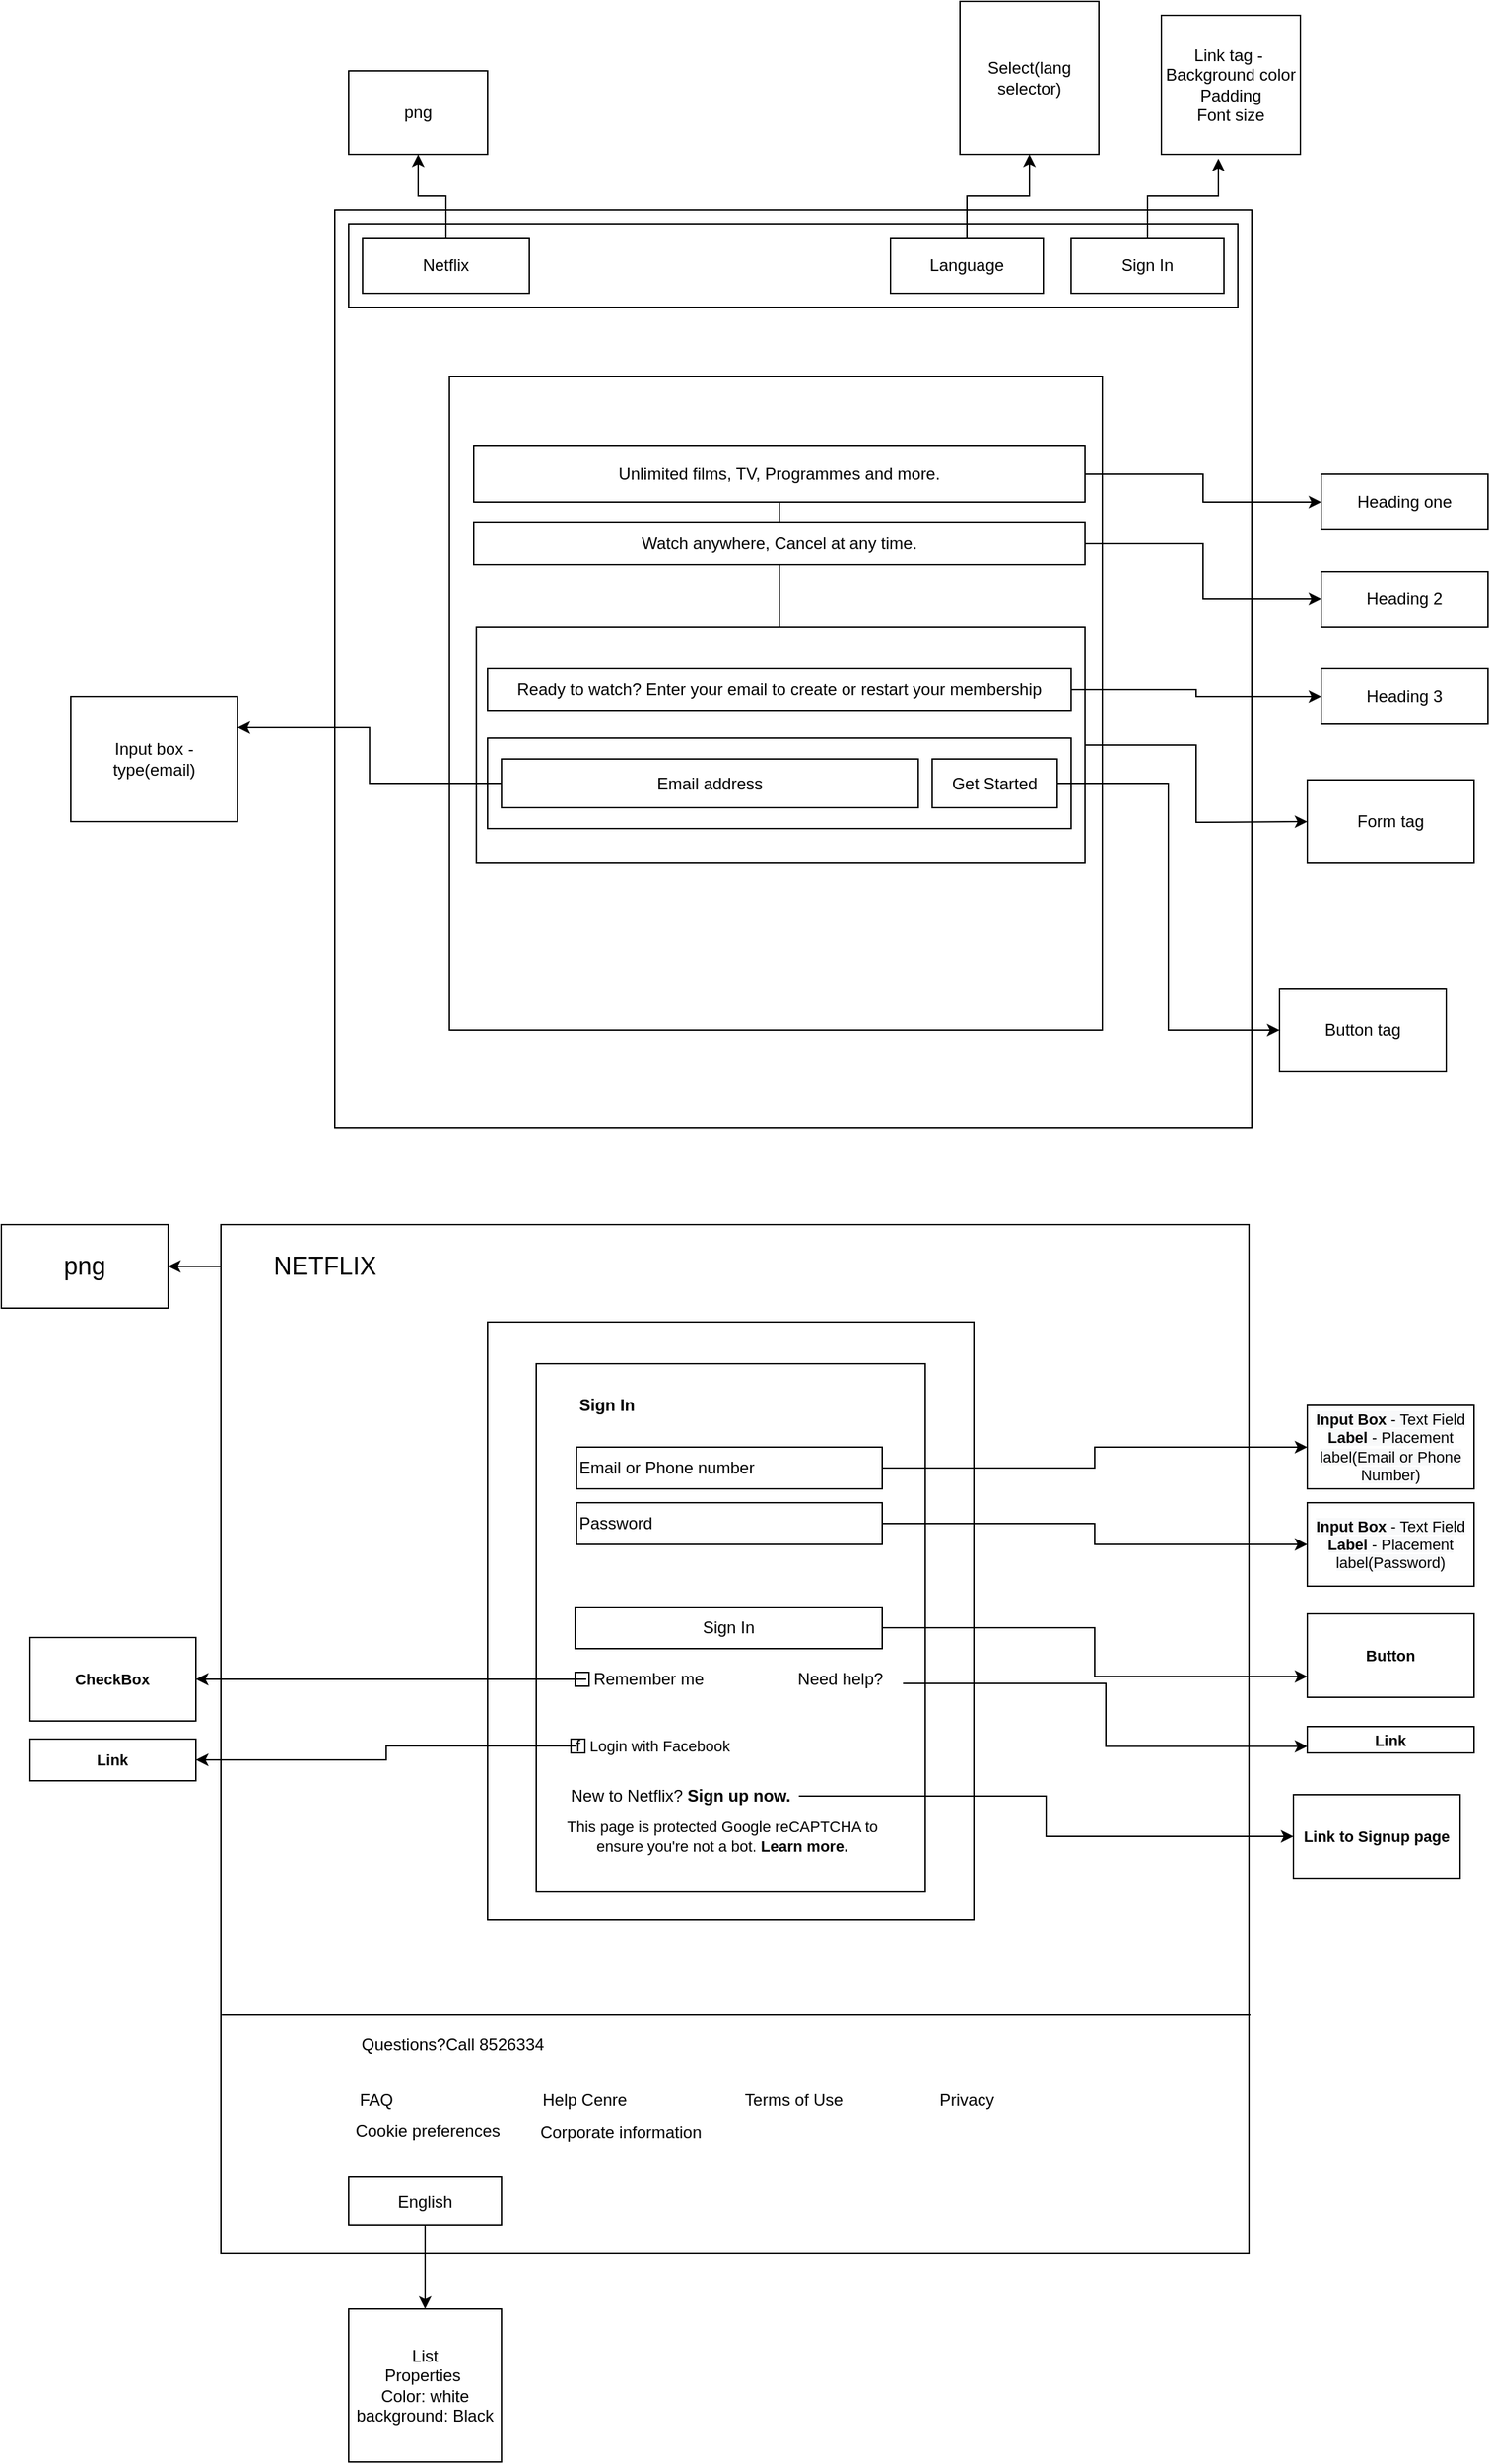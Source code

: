 <mxfile version="14.9.6" type="device"><diagram id="Qr3ryPEF0mrtuTWLjvpT" name="Page-1"><mxGraphModel dx="2036" dy="707" grid="1" gridSize="10" guides="1" tooltips="1" connect="1" arrows="1" fold="1" page="1" pageScale="1" pageWidth="850" pageHeight="1100" math="0" shadow="0"><root><mxCell id="0"/><mxCell id="1" parent="0"/><mxCell id="5b9H5QgHpsDiu7ljkqtm-1" value="" style="whiteSpace=wrap;html=1;aspect=fixed;" parent="1" vertex="1"><mxGeometry x="70" y="220" width="660" height="660" as="geometry"/></mxCell><mxCell id="bS08FdgHCJ6IhqVlthb9-1" value="" style="rounded=0;whiteSpace=wrap;html=1;" parent="1" vertex="1"><mxGeometry x="80" y="230" width="640" height="60" as="geometry"/></mxCell><mxCell id="bS08FdgHCJ6IhqVlthb9-4" style="edgeStyle=orthogonalEdgeStyle;rounded=0;orthogonalLoop=1;jettySize=auto;html=1;" parent="1" source="bS08FdgHCJ6IhqVlthb9-3" target="bS08FdgHCJ6IhqVlthb9-5" edge="1"><mxGeometry relative="1" as="geometry"><mxPoint x="140" y="170" as="targetPoint"/></mxGeometry></mxCell><mxCell id="bS08FdgHCJ6IhqVlthb9-3" value="Netflix" style="rounded=0;whiteSpace=wrap;html=1;" parent="1" vertex="1"><mxGeometry x="90" y="240" width="120" height="40" as="geometry"/></mxCell><mxCell id="bS08FdgHCJ6IhqVlthb9-5" value="png" style="rounded=0;whiteSpace=wrap;html=1;" parent="1" vertex="1"><mxGeometry x="80" y="120" width="100" height="60" as="geometry"/></mxCell><mxCell id="bS08FdgHCJ6IhqVlthb9-16" style="edgeStyle=orthogonalEdgeStyle;rounded=0;orthogonalLoop=1;jettySize=auto;html=1;entryX=0.5;entryY=1;entryDx=0;entryDy=0;" parent="1" source="bS08FdgHCJ6IhqVlthb9-10" target="bS08FdgHCJ6IhqVlthb9-14" edge="1"><mxGeometry relative="1" as="geometry"/></mxCell><mxCell id="bS08FdgHCJ6IhqVlthb9-10" value="Language" style="rounded=0;whiteSpace=wrap;html=1;" parent="1" vertex="1"><mxGeometry x="470" y="240" width="110" height="40" as="geometry"/></mxCell><mxCell id="bS08FdgHCJ6IhqVlthb9-17" style="edgeStyle=orthogonalEdgeStyle;rounded=0;orthogonalLoop=1;jettySize=auto;html=1;entryX=0.41;entryY=1.03;entryDx=0;entryDy=0;entryPerimeter=0;" parent="1" source="bS08FdgHCJ6IhqVlthb9-13" target="bS08FdgHCJ6IhqVlthb9-15" edge="1"><mxGeometry relative="1" as="geometry"/></mxCell><mxCell id="bS08FdgHCJ6IhqVlthb9-13" value="Sign In" style="rounded=0;whiteSpace=wrap;html=1;" parent="1" vertex="1"><mxGeometry x="600" y="240" width="110" height="40" as="geometry"/></mxCell><mxCell id="bS08FdgHCJ6IhqVlthb9-14" value="Select(lang selector)" style="rounded=0;whiteSpace=wrap;html=1;" parent="1" vertex="1"><mxGeometry x="520" y="70" width="100" height="110" as="geometry"/></mxCell><mxCell id="bS08FdgHCJ6IhqVlthb9-15" value="Link tag -&amp;nbsp;&lt;br&gt;Background color&lt;br&gt;Padding&lt;br&gt;Font size" style="rounded=0;whiteSpace=wrap;html=1;" parent="1" vertex="1"><mxGeometry x="665" y="80" width="100" height="100" as="geometry"/></mxCell><mxCell id="bS08FdgHCJ6IhqVlthb9-18" value="" style="whiteSpace=wrap;html=1;aspect=fixed;" parent="1" vertex="1"><mxGeometry x="152.5" y="340" width="470" height="470" as="geometry"/></mxCell><mxCell id="bS08FdgHCJ6IhqVlthb9-40" value="" style="edgeStyle=orthogonalEdgeStyle;rounded=0;orthogonalLoop=1;jettySize=auto;html=1;" parent="1" source="bS08FdgHCJ6IhqVlthb9-19" target="bS08FdgHCJ6IhqVlthb9-25" edge="1"><mxGeometry relative="1" as="geometry"/></mxCell><mxCell id="bS08FdgHCJ6IhqVlthb9-49" style="edgeStyle=orthogonalEdgeStyle;rounded=0;orthogonalLoop=1;jettySize=auto;html=1;" parent="1" source="bS08FdgHCJ6IhqVlthb9-19" target="bS08FdgHCJ6IhqVlthb9-31" edge="1"><mxGeometry relative="1" as="geometry"/></mxCell><mxCell id="bS08FdgHCJ6IhqVlthb9-19" value="Unlimited films, TV, Programmes and more." style="rounded=0;whiteSpace=wrap;html=1;" parent="1" vertex="1"><mxGeometry x="170" y="390" width="440" height="40" as="geometry"/></mxCell><mxCell id="bS08FdgHCJ6IhqVlthb9-50" style="edgeStyle=orthogonalEdgeStyle;rounded=0;orthogonalLoop=1;jettySize=auto;html=1;entryX=0;entryY=0.5;entryDx=0;entryDy=0;" parent="1" source="bS08FdgHCJ6IhqVlthb9-20" target="bS08FdgHCJ6IhqVlthb9-32" edge="1"><mxGeometry relative="1" as="geometry"/></mxCell><mxCell id="bS08FdgHCJ6IhqVlthb9-20" value="Watch anywhere, Cancel at any time." style="rounded=0;whiteSpace=wrap;html=1;" parent="1" vertex="1"><mxGeometry x="170" y="445" width="440" height="30" as="geometry"/></mxCell><mxCell id="bS08FdgHCJ6IhqVlthb9-26" style="edgeStyle=orthogonalEdgeStyle;rounded=0;orthogonalLoop=1;jettySize=auto;html=1;" parent="1" source="bS08FdgHCJ6IhqVlthb9-21" edge="1"><mxGeometry relative="1" as="geometry"><mxPoint x="770" y="660" as="targetPoint"/></mxGeometry></mxCell><mxCell id="bS08FdgHCJ6IhqVlthb9-21" value="" style="rounded=0;whiteSpace=wrap;html=1;" parent="1" vertex="1"><mxGeometry x="171.87" y="520" width="438.13" height="170" as="geometry"/></mxCell><mxCell id="bS08FdgHCJ6IhqVlthb9-37" style="edgeStyle=orthogonalEdgeStyle;rounded=0;orthogonalLoop=1;jettySize=auto;html=1;entryX=0;entryY=0.5;entryDx=0;entryDy=0;" parent="1" source="bS08FdgHCJ6IhqVlthb9-25" target="bS08FdgHCJ6IhqVlthb9-38" edge="1"><mxGeometry relative="1" as="geometry"><mxPoint x="770" y="575" as="targetPoint"/></mxGeometry></mxCell><mxCell id="bS08FdgHCJ6IhqVlthb9-25" value="Ready to watch? Enter your email to create or restart your membership" style="rounded=0;whiteSpace=wrap;html=1;" parent="1" vertex="1"><mxGeometry x="180" y="550" width="420" height="30" as="geometry"/></mxCell><mxCell id="bS08FdgHCJ6IhqVlthb9-27" value="Form tag&lt;br&gt;" style="rounded=0;whiteSpace=wrap;html=1;" parent="1" vertex="1"><mxGeometry x="770" y="630" width="120" height="60" as="geometry"/></mxCell><mxCell id="bS08FdgHCJ6IhqVlthb9-31" value="Heading one" style="rounded=0;whiteSpace=wrap;html=1;" parent="1" vertex="1"><mxGeometry x="780" y="410" width="120" height="40" as="geometry"/></mxCell><mxCell id="bS08FdgHCJ6IhqVlthb9-32" value="Heading 2" style="rounded=0;whiteSpace=wrap;html=1;" parent="1" vertex="1"><mxGeometry x="780" y="480" width="120" height="40" as="geometry"/></mxCell><mxCell id="bS08FdgHCJ6IhqVlthb9-38" value="Heading 3" style="rounded=0;whiteSpace=wrap;html=1;" parent="1" vertex="1"><mxGeometry x="780" y="550" width="120" height="40" as="geometry"/></mxCell><mxCell id="bS08FdgHCJ6IhqVlthb9-39" value="" style="rounded=0;whiteSpace=wrap;html=1;" parent="1" vertex="1"><mxGeometry x="180" y="600" width="420" height="65" as="geometry"/></mxCell><mxCell id="bS08FdgHCJ6IhqVlthb9-56" style="edgeStyle=orthogonalEdgeStyle;rounded=0;orthogonalLoop=1;jettySize=auto;html=1;entryX=1;entryY=0.25;entryDx=0;entryDy=0;" parent="1" source="bS08FdgHCJ6IhqVlthb9-41" target="bS08FdgHCJ6IhqVlthb9-54" edge="1"><mxGeometry relative="1" as="geometry"/></mxCell><mxCell id="bS08FdgHCJ6IhqVlthb9-41" value="Email address" style="rounded=0;whiteSpace=wrap;html=1;" parent="1" vertex="1"><mxGeometry x="190" y="615" width="300" height="35" as="geometry"/></mxCell><mxCell id="bS08FdgHCJ6IhqVlthb9-53" style="edgeStyle=orthogonalEdgeStyle;rounded=0;orthogonalLoop=1;jettySize=auto;html=1;entryX=0;entryY=0.5;entryDx=0;entryDy=0;" parent="1" source="bS08FdgHCJ6IhqVlthb9-42" target="bS08FdgHCJ6IhqVlthb9-45" edge="1"><mxGeometry relative="1" as="geometry"/></mxCell><mxCell id="bS08FdgHCJ6IhqVlthb9-42" value="Get Started" style="rounded=0;whiteSpace=wrap;html=1;" parent="1" vertex="1"><mxGeometry x="500" y="615" width="90" height="35" as="geometry"/></mxCell><mxCell id="bS08FdgHCJ6IhqVlthb9-45" value="Button tag" style="rounded=0;whiteSpace=wrap;html=1;" parent="1" vertex="1"><mxGeometry x="750" y="780" width="120" height="60" as="geometry"/></mxCell><mxCell id="bS08FdgHCJ6IhqVlthb9-54" value="Input box - type(email)" style="rounded=0;whiteSpace=wrap;html=1;" parent="1" vertex="1"><mxGeometry x="-120" y="570" width="120" height="90" as="geometry"/></mxCell><mxCell id="58WCelHcrUOHzWdhQk_a-3" value="" style="whiteSpace=wrap;html=1;aspect=fixed;" vertex="1" parent="1"><mxGeometry x="-12" y="950" width="740" height="740" as="geometry"/></mxCell><mxCell id="58WCelHcrUOHzWdhQk_a-5" value="" style="rounded=0;whiteSpace=wrap;html=1;" vertex="1" parent="1"><mxGeometry x="180" y="1020" width="350" height="430" as="geometry"/></mxCell><mxCell id="58WCelHcrUOHzWdhQk_a-7" value="" style="endArrow=none;html=1;" edge="1" parent="1"><mxGeometry width="50" height="50" relative="1" as="geometry"><mxPoint x="729" y="1518" as="sourcePoint"/><mxPoint x="24" y="1518" as="targetPoint"/><Array as="points"><mxPoint x="24" y="1518"/><mxPoint x="-16" y="1518"/></Array></mxGeometry></mxCell><mxCell id="58WCelHcrUOHzWdhQk_a-9" value="Questions?Call 8526334" style="text;html=1;strokeColor=none;fillColor=none;align=center;verticalAlign=middle;whiteSpace=wrap;rounded=0;" vertex="1" parent="1"><mxGeometry x="70" y="1530" width="170" height="20" as="geometry"/></mxCell><mxCell id="58WCelHcrUOHzWdhQk_a-11" value="FAQ" style="text;html=1;strokeColor=none;fillColor=none;align=left;verticalAlign=middle;whiteSpace=wrap;rounded=0;" vertex="1" parent="1"><mxGeometry x="86" y="1570" width="40" height="20" as="geometry"/></mxCell><mxCell id="58WCelHcrUOHzWdhQk_a-13" value="Help Cenre" style="text;html=1;strokeColor=none;fillColor=none;align=center;verticalAlign=middle;whiteSpace=wrap;rounded=0;" vertex="1" parent="1"><mxGeometry x="210" y="1570" width="80" height="20" as="geometry"/></mxCell><mxCell id="58WCelHcrUOHzWdhQk_a-14" value="Privacy" style="text;html=1;strokeColor=none;fillColor=none;align=center;verticalAlign=middle;whiteSpace=wrap;rounded=0;" vertex="1" parent="1"><mxGeometry x="505" y="1570" width="40" height="20" as="geometry"/></mxCell><mxCell id="58WCelHcrUOHzWdhQk_a-15" value="Terms of Use" style="text;html=1;strokeColor=none;fillColor=none;align=center;verticalAlign=middle;whiteSpace=wrap;rounded=0;" vertex="1" parent="1"><mxGeometry x="363.75" y="1570" width="72.5" height="20" as="geometry"/></mxCell><mxCell id="58WCelHcrUOHzWdhQk_a-17" value="" style="rounded=0;whiteSpace=wrap;html=1;" vertex="1" parent="1"><mxGeometry x="215" y="1050" width="280" height="380" as="geometry"/></mxCell><mxCell id="58WCelHcrUOHzWdhQk_a-18" value="Sign In" style="text;html=1;strokeColor=none;fillColor=none;align=center;verticalAlign=middle;whiteSpace=wrap;rounded=0;fontStyle=1" vertex="1" parent="1"><mxGeometry x="236" y="1070" width="60" height="20" as="geometry"/></mxCell><mxCell id="58WCelHcrUOHzWdhQk_a-38" style="edgeStyle=orthogonalEdgeStyle;rounded=0;orthogonalLoop=1;jettySize=auto;html=1;fontSize=11;fontColor=#FFFFFF;" edge="1" parent="1" source="58WCelHcrUOHzWdhQk_a-19" target="58WCelHcrUOHzWdhQk_a-37"><mxGeometry relative="1" as="geometry"/></mxCell><mxCell id="58WCelHcrUOHzWdhQk_a-19" value="Email or Phone number" style="rounded=0;whiteSpace=wrap;html=1;align=left;" vertex="1" parent="1"><mxGeometry x="244" y="1110" width="220" height="30" as="geometry"/></mxCell><mxCell id="58WCelHcrUOHzWdhQk_a-40" style="edgeStyle=orthogonalEdgeStyle;rounded=0;orthogonalLoop=1;jettySize=auto;html=1;fontSize=11;fontColor=#FFFFFF;" edge="1" parent="1" source="58WCelHcrUOHzWdhQk_a-20" target="58WCelHcrUOHzWdhQk_a-39"><mxGeometry relative="1" as="geometry"/></mxCell><mxCell id="58WCelHcrUOHzWdhQk_a-20" value="Password" style="rounded=0;whiteSpace=wrap;html=1;align=left;" vertex="1" parent="1"><mxGeometry x="244" y="1150" width="220" height="30" as="geometry"/></mxCell><mxCell id="58WCelHcrUOHzWdhQk_a-42" style="edgeStyle=orthogonalEdgeStyle;rounded=0;orthogonalLoop=1;jettySize=auto;html=1;entryX=0;entryY=0.75;entryDx=0;entryDy=0;fontSize=11;fontColor=none;" edge="1" parent="1" source="58WCelHcrUOHzWdhQk_a-21" target="58WCelHcrUOHzWdhQk_a-41"><mxGeometry relative="1" as="geometry"/></mxCell><mxCell id="58WCelHcrUOHzWdhQk_a-21" value="Sign In" style="rounded=0;whiteSpace=wrap;html=1;" vertex="1" parent="1"><mxGeometry x="243" y="1225" width="221" height="30" as="geometry"/></mxCell><mxCell id="58WCelHcrUOHzWdhQk_a-22" value="" style="rounded=0;whiteSpace=wrap;html=1;" vertex="1" parent="1"><mxGeometry x="243" y="1272" width="10" height="10" as="geometry"/></mxCell><mxCell id="58WCelHcrUOHzWdhQk_a-46" style="edgeStyle=orthogonalEdgeStyle;rounded=0;orthogonalLoop=1;jettySize=auto;html=1;fontSize=11;fontColor=none;" edge="1" parent="1" source="58WCelHcrUOHzWdhQk_a-23" target="58WCelHcrUOHzWdhQk_a-45"><mxGeometry relative="1" as="geometry"/></mxCell><mxCell id="58WCelHcrUOHzWdhQk_a-23" value="Remember me" style="text;html=1;strokeColor=none;fillColor=none;align=center;verticalAlign=middle;whiteSpace=wrap;rounded=0;" vertex="1" parent="1"><mxGeometry x="251" y="1267" width="90" height="20" as="geometry"/></mxCell><mxCell id="58WCelHcrUOHzWdhQk_a-44" style="edgeStyle=orthogonalEdgeStyle;rounded=0;orthogonalLoop=1;jettySize=auto;html=1;entryX=0;entryY=0.75;entryDx=0;entryDy=0;fontSize=11;fontColor=none;" edge="1" parent="1" source="58WCelHcrUOHzWdhQk_a-24" target="58WCelHcrUOHzWdhQk_a-43"><mxGeometry relative="1" as="geometry"><Array as="points"><mxPoint x="625" y="1280"/><mxPoint x="625" y="1325"/></Array></mxGeometry></mxCell><mxCell id="58WCelHcrUOHzWdhQk_a-24" value="Need help?" style="text;html=1;strokeColor=none;fillColor=none;align=center;verticalAlign=middle;whiteSpace=wrap;rounded=0;" vertex="1" parent="1"><mxGeometry x="389" y="1267" width="90" height="20" as="geometry"/></mxCell><mxCell id="58WCelHcrUOHzWdhQk_a-25" value="f" style="rounded=0;whiteSpace=wrap;html=1;" vertex="1" parent="1"><mxGeometry x="240" y="1320" width="10" height="10" as="geometry"/></mxCell><mxCell id="58WCelHcrUOHzWdhQk_a-48" style="edgeStyle=orthogonalEdgeStyle;rounded=0;orthogonalLoop=1;jettySize=auto;html=1;entryX=1;entryY=0.5;entryDx=0;entryDy=0;fontSize=11;fontColor=none;" edge="1" parent="1" source="58WCelHcrUOHzWdhQk_a-26" target="58WCelHcrUOHzWdhQk_a-47"><mxGeometry relative="1" as="geometry"/></mxCell><mxCell id="58WCelHcrUOHzWdhQk_a-26" value="Login with Facebook" style="text;html=1;strokeColor=none;fillColor=none;align=center;verticalAlign=middle;whiteSpace=wrap;rounded=0;fontSize=11;" vertex="1" parent="1"><mxGeometry x="244" y="1315" width="120" height="20" as="geometry"/></mxCell><mxCell id="58WCelHcrUOHzWdhQk_a-50" style="edgeStyle=orthogonalEdgeStyle;rounded=0;orthogonalLoop=1;jettySize=auto;html=1;fontSize=11;fontColor=none;" edge="1" parent="1" source="58WCelHcrUOHzWdhQk_a-27" target="58WCelHcrUOHzWdhQk_a-49"><mxGeometry relative="1" as="geometry"/></mxCell><mxCell id="58WCelHcrUOHzWdhQk_a-27" value="New to Netflix? &lt;b&gt;Sign up now.&lt;/b&gt;" style="text;html=1;strokeColor=none;fillColor=none;align=center;verticalAlign=middle;whiteSpace=wrap;rounded=0;" vertex="1" parent="1"><mxGeometry x="234" y="1351" width="170" height="20" as="geometry"/></mxCell><mxCell id="58WCelHcrUOHzWdhQk_a-28" value="This page is protected Google reCAPTCHA to ensure you're not a bot. &lt;b&gt;Learn more.&lt;/b&gt;" style="text;html=1;strokeColor=none;fillColor=none;align=center;verticalAlign=middle;whiteSpace=wrap;rounded=0;fontSize=11;" vertex="1" parent="1"><mxGeometry x="219" y="1380" width="260" height="20" as="geometry"/></mxCell><mxCell id="58WCelHcrUOHzWdhQk_a-29" value="Corporate information" style="text;html=1;strokeColor=none;fillColor=none;align=center;verticalAlign=middle;whiteSpace=wrap;rounded=0;" vertex="1" parent="1"><mxGeometry x="209" y="1593" width="134" height="20" as="geometry"/></mxCell><mxCell id="58WCelHcrUOHzWdhQk_a-30" value="Cookie preferences" style="text;html=1;strokeColor=none;fillColor=none;align=center;verticalAlign=middle;whiteSpace=wrap;rounded=0;" vertex="1" parent="1"><mxGeometry x="81" y="1592" width="112" height="20" as="geometry"/></mxCell><mxCell id="58WCelHcrUOHzWdhQk_a-35" style="edgeStyle=orthogonalEdgeStyle;rounded=0;orthogonalLoop=1;jettySize=auto;html=1;fontSize=11;fontColor=#FFFFFF;" edge="1" parent="1" source="58WCelHcrUOHzWdhQk_a-32" target="58WCelHcrUOHzWdhQk_a-33"><mxGeometry relative="1" as="geometry"/></mxCell><mxCell id="58WCelHcrUOHzWdhQk_a-32" value="English" style="rounded=0;whiteSpace=wrap;html=1;" vertex="1" parent="1"><mxGeometry x="80" y="1635" width="110" height="35" as="geometry"/></mxCell><mxCell id="58WCelHcrUOHzWdhQk_a-33" value="List&lt;br&gt;Properties&amp;nbsp;&lt;br&gt;Color: white&lt;br&gt;background: Black&lt;br&gt;" style="rounded=0;whiteSpace=wrap;html=1;" vertex="1" parent="1"><mxGeometry x="80" y="1730" width="110" height="110" as="geometry"/></mxCell><mxCell id="58WCelHcrUOHzWdhQk_a-37" value="&lt;span style=&quot;color: rgb(0, 0, 0); font-family: helvetica; font-size: 11px; font-style: normal; letter-spacing: normal; text-indent: 0px; text-transform: none; word-spacing: 0px; background-color: rgb(248, 249, 250); display: inline; float: none;&quot;&gt;&lt;b&gt;Input Box&lt;/b&gt;&lt;/span&gt;&lt;span style=&quot;color: rgb(0, 0, 0); font-family: helvetica; font-size: 11px; font-style: normal; font-weight: 400; letter-spacing: normal; text-indent: 0px; text-transform: none; word-spacing: 0px; background-color: rgb(248, 249, 250); display: inline; float: none;&quot;&gt; - Text Field&lt;/span&gt;&lt;br style=&quot;color: rgb(0, 0, 0); font-family: helvetica; font-size: 11px; font-style: normal; font-weight: 400; letter-spacing: normal; text-indent: 0px; text-transform: none; word-spacing: 0px; background-color: rgb(248, 249, 250);&quot;&gt;&lt;span style=&quot;color: rgb(0, 0, 0); font-family: helvetica; font-size: 11px; font-style: normal; letter-spacing: normal; text-indent: 0px; text-transform: none; word-spacing: 0px; background-color: rgb(248, 249, 250); display: inline; float: none;&quot;&gt;&lt;b&gt;Label&lt;/b&gt;&lt;/span&gt;&lt;span style=&quot;color: rgb(0, 0, 0); font-family: helvetica; font-size: 11px; font-style: normal; font-weight: 400; letter-spacing: normal; text-indent: 0px; text-transform: none; word-spacing: 0px; background-color: rgb(248, 249, 250); display: inline; float: none;&quot;&gt; - Placement label(Email or Phone Number)&lt;/span&gt;" style="rounded=0;whiteSpace=wrap;html=1;fontSize=11;fontColor=#FFFFFF;align=center;" vertex="1" parent="1"><mxGeometry x="770" y="1080" width="120" height="60" as="geometry"/></mxCell><mxCell id="58WCelHcrUOHzWdhQk_a-39" value="&lt;span style=&quot;color: rgb(0, 0, 0); font-family: helvetica; font-size: 11px; font-style: normal; letter-spacing: normal; text-indent: 0px; text-transform: none; word-spacing: 0px; background-color: rgb(248, 249, 250); display: inline; float: none;&quot;&gt;&lt;b&gt;Input Box&lt;/b&gt;&lt;/span&gt;&lt;span style=&quot;color: rgb(0, 0, 0); font-family: helvetica; font-size: 11px; font-style: normal; font-weight: 400; letter-spacing: normal; text-indent: 0px; text-transform: none; word-spacing: 0px; background-color: rgb(248, 249, 250); display: inline; float: none;&quot;&gt; - Text Field&lt;/span&gt;&lt;br style=&quot;color: rgb(0, 0, 0); font-family: helvetica; font-size: 11px; font-style: normal; font-weight: 400; letter-spacing: normal; text-indent: 0px; text-transform: none; word-spacing: 0px; background-color: rgb(248, 249, 250);&quot;&gt;&lt;span style=&quot;color: rgb(0, 0, 0); font-family: helvetica; font-size: 11px; font-style: normal; letter-spacing: normal; text-indent: 0px; text-transform: none; word-spacing: 0px; background-color: rgb(248, 249, 250); display: inline; float: none;&quot;&gt;&lt;b&gt;Label&lt;/b&gt;&lt;/span&gt;&lt;span style=&quot;color: rgb(0, 0, 0); font-family: helvetica; font-size: 11px; font-style: normal; font-weight: 400; letter-spacing: normal; text-indent: 0px; text-transform: none; word-spacing: 0px; background-color: rgb(248, 249, 250); display: inline; float: none;&quot;&gt; - Placement label(Password)&lt;/span&gt;" style="rounded=0;whiteSpace=wrap;html=1;fontSize=11;fontColor=#FFFFFF;align=center;" vertex="1" parent="1"><mxGeometry x="770" y="1150" width="120" height="60" as="geometry"/></mxCell><mxCell id="58WCelHcrUOHzWdhQk_a-41" value="&lt;font color=&quot;#000000&quot; face=&quot;helvetica&quot;&gt;&lt;b&gt;Button&lt;/b&gt;&lt;/font&gt;" style="rounded=0;whiteSpace=wrap;html=1;fontSize=11;fontColor=#FFFFFF;align=center;" vertex="1" parent="1"><mxGeometry x="770" y="1230" width="120" height="60" as="geometry"/></mxCell><mxCell id="58WCelHcrUOHzWdhQk_a-43" value="&lt;font color=&quot;#000000&quot; face=&quot;helvetica&quot;&gt;&lt;b&gt;Link&lt;/b&gt;&lt;/font&gt;" style="rounded=0;whiteSpace=wrap;html=1;fontSize=11;fontColor=#FFFFFF;align=center;" vertex="1" parent="1"><mxGeometry x="770" y="1311" width="120" height="19" as="geometry"/></mxCell><mxCell id="58WCelHcrUOHzWdhQk_a-45" value="&lt;font color=&quot;#000000&quot; face=&quot;helvetica&quot;&gt;&lt;b&gt;CheckBox&lt;/b&gt;&lt;/font&gt;" style="rounded=0;whiteSpace=wrap;html=1;fontSize=11;fontColor=#FFFFFF;align=center;" vertex="1" parent="1"><mxGeometry x="-150" y="1247" width="120" height="60" as="geometry"/></mxCell><mxCell id="58WCelHcrUOHzWdhQk_a-47" value="&lt;font color=&quot;#000000&quot; face=&quot;helvetica&quot;&gt;&lt;b&gt;Link&lt;/b&gt;&lt;/font&gt;" style="rounded=0;whiteSpace=wrap;html=1;fontSize=11;fontColor=#FFFFFF;align=center;" vertex="1" parent="1"><mxGeometry x="-150" y="1320" width="120" height="30" as="geometry"/></mxCell><mxCell id="58WCelHcrUOHzWdhQk_a-49" value="&lt;font color=&quot;#000000&quot; face=&quot;helvetica&quot;&gt;&lt;b&gt;Link to Signup page&lt;/b&gt;&lt;/font&gt;" style="rounded=0;whiteSpace=wrap;html=1;fontSize=11;fontColor=#FFFFFF;align=center;" vertex="1" parent="1"><mxGeometry x="760" y="1360" width="120" height="60" as="geometry"/></mxCell><mxCell id="58WCelHcrUOHzWdhQk_a-61" style="edgeStyle=orthogonalEdgeStyle;rounded=0;orthogonalLoop=1;jettySize=auto;html=1;fontSize=18;fontColor=none;" edge="1" parent="1" source="58WCelHcrUOHzWdhQk_a-51" target="58WCelHcrUOHzWdhQk_a-60"><mxGeometry relative="1" as="geometry"/></mxCell><mxCell id="58WCelHcrUOHzWdhQk_a-51" value="NETFLIX" style="text;html=1;strokeColor=none;fillColor=none;align=center;verticalAlign=middle;whiteSpace=wrap;rounded=0;fontSize=18;fontColor=none;" vertex="1" parent="1"><mxGeometry x="-12" y="970" width="150" height="20" as="geometry"/></mxCell><mxCell id="58WCelHcrUOHzWdhQk_a-60" value="png" style="rounded=0;whiteSpace=wrap;html=1;fontSize=18;fontColor=none;align=center;" vertex="1" parent="1"><mxGeometry x="-170" y="950" width="120" height="60" as="geometry"/></mxCell></root></mxGraphModel></diagram></mxfile>